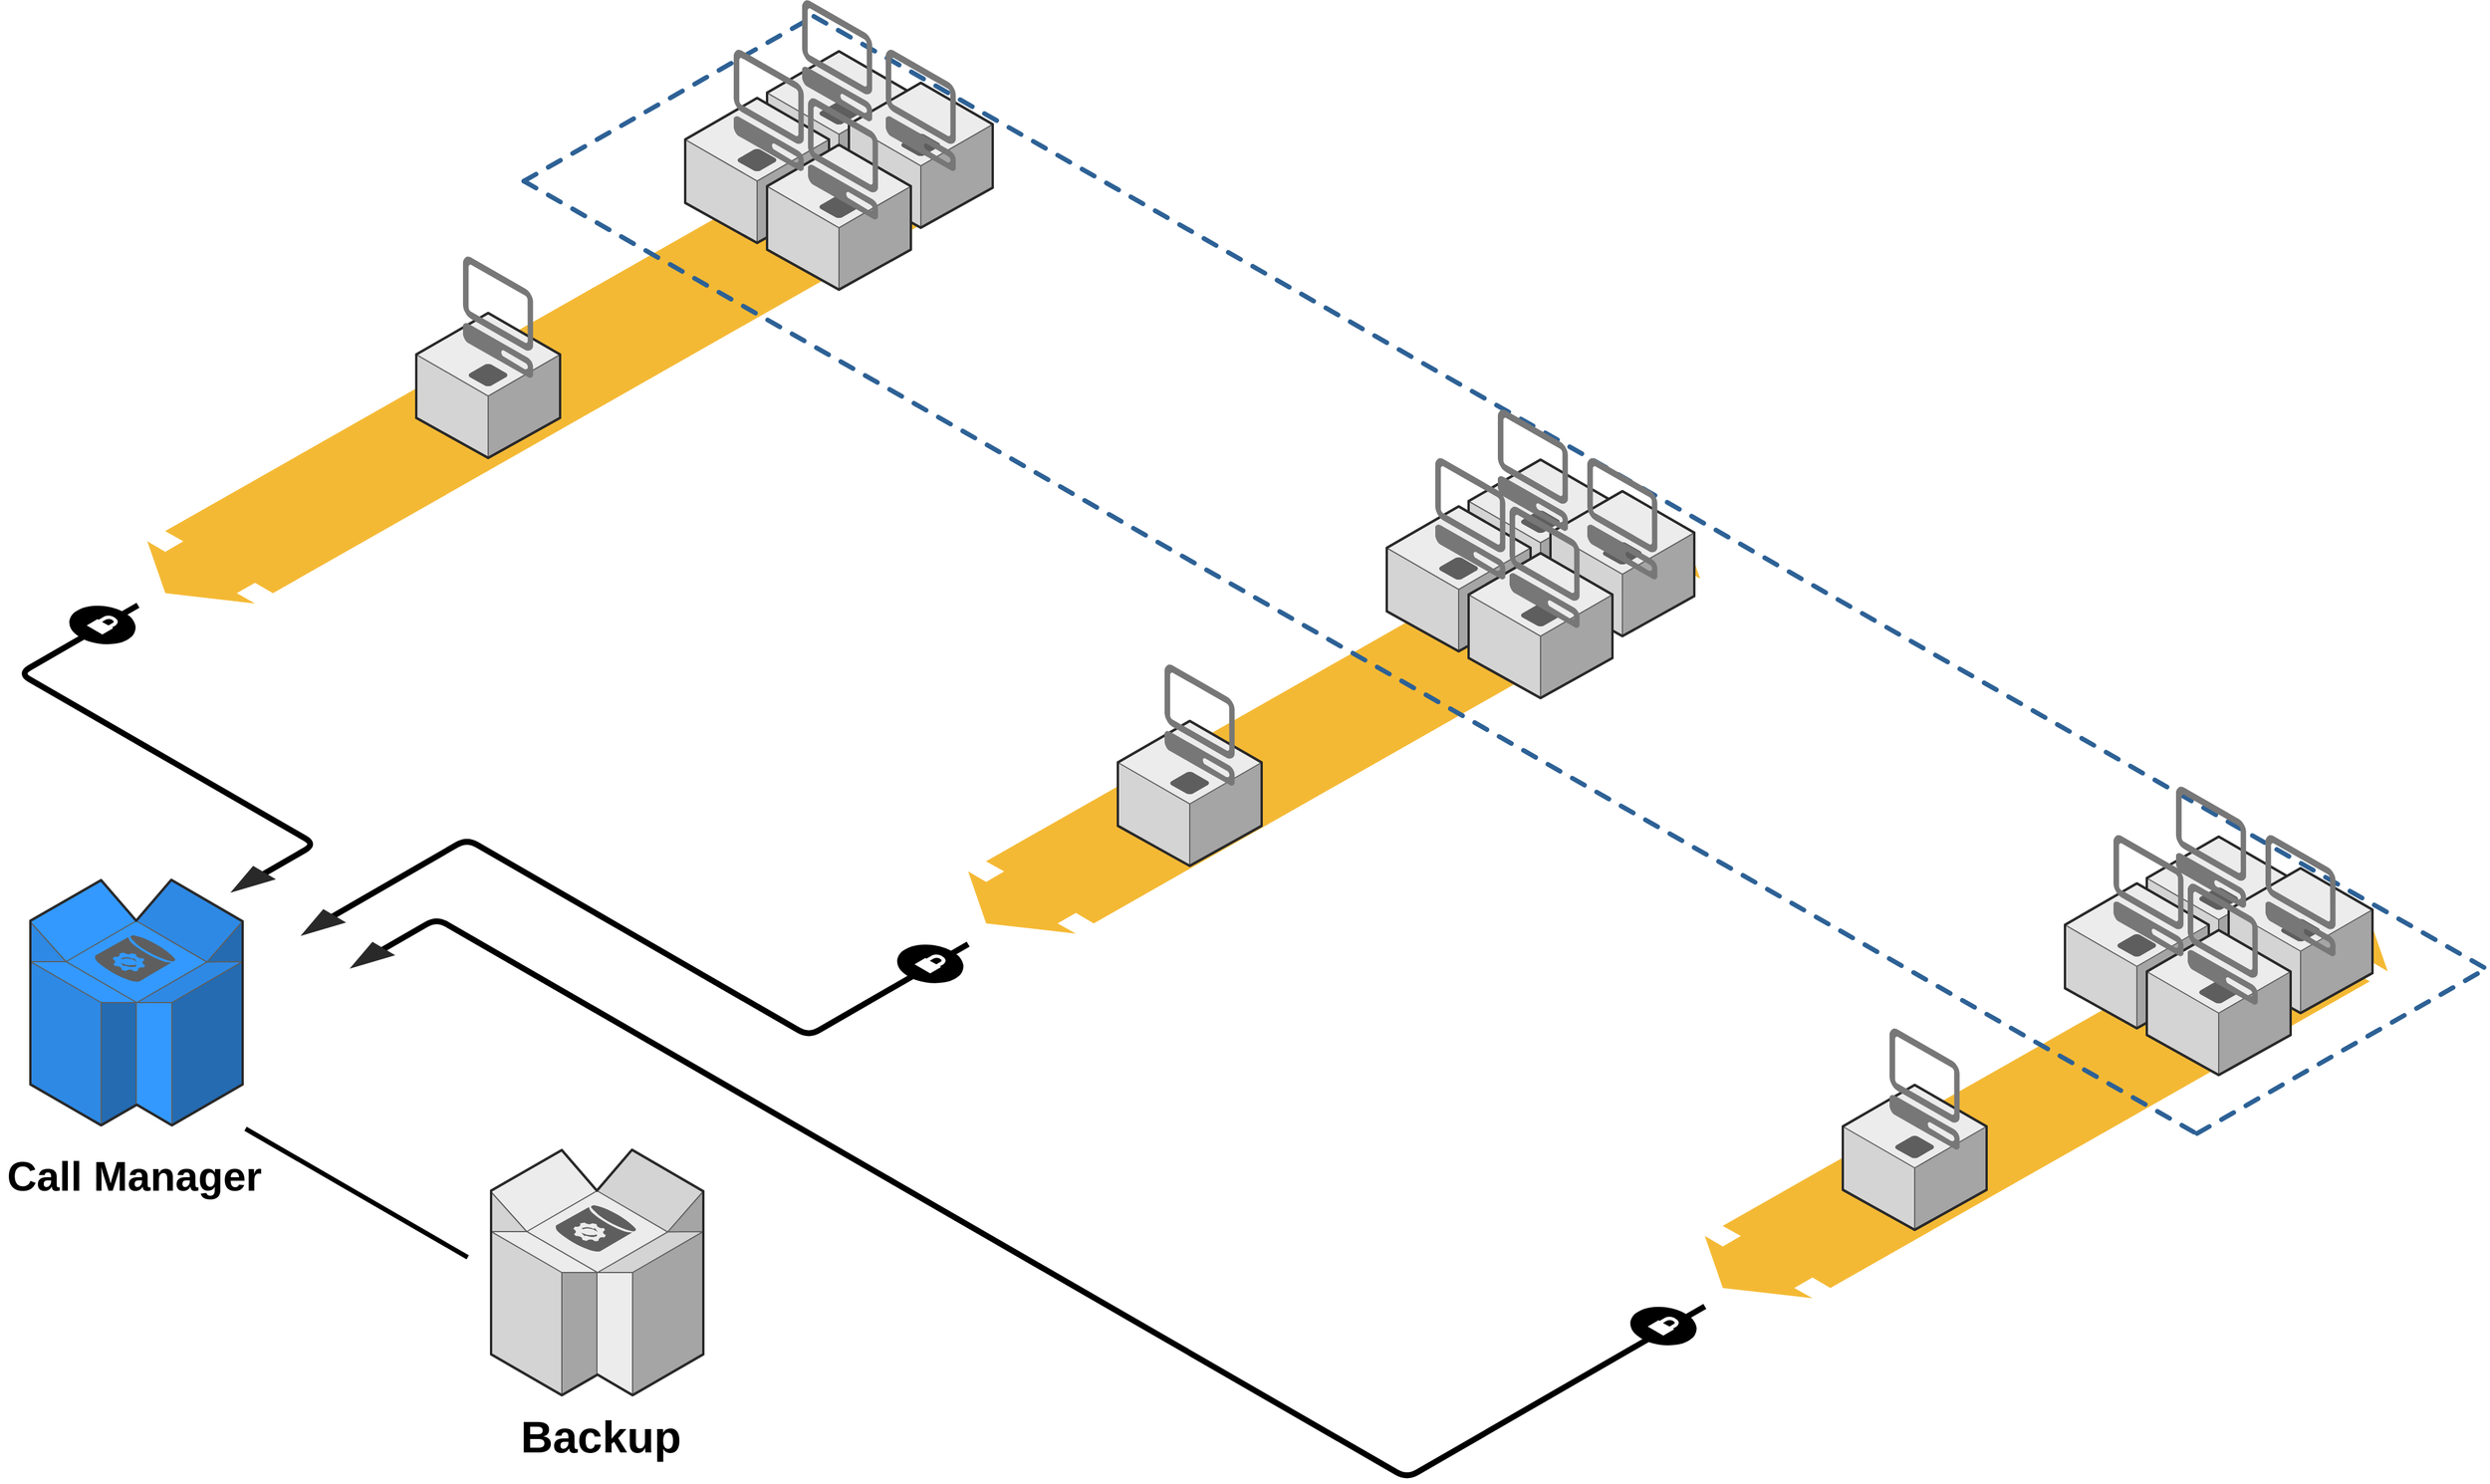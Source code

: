 <mxfile version="13.8.0" type="device"><diagram name="Page-1" id="aaaa8250-4180-3840-79b5-4cada1eebb92"><mxGraphModel dx="3555" dy="1985" grid="1" gridSize="10" guides="1" tooltips="1" connect="1" arrows="1" fold="1" page="1" pageScale="1" pageWidth="850" pageHeight="1100" background="#ffffff" math="0" shadow="0"><root><mxCell id="0"/><mxCell id="1" parent="0"/><mxCell id="d5ac148becb70bc-7" value="" style="verticalLabelPosition=bottom;html=1;verticalAlign=top;strokeWidth=1;dashed=0;shape=mxgraph.aws3d.flatDoubleEdge;fillColor=#000000;aspect=fixed;rounded=1;shadow=0;comic=0;fontFamily=Verdana;fontSize=12;flipV=1;" parent="1" vertex="1"><mxGeometry x="1638" y="1252" width="584" height="333" as="geometry"/></mxCell><mxCell id="1a8abee3a6cfdf20-38" value="" style="verticalLabelPosition=bottom;html=1;verticalAlign=top;strokeWidth=1;dashed=0;shape=mxgraph.aws3d.flatDoubleEdge;fillColor=#000000;aspect=fixed;rounded=1;shadow=0;comic=0;fontFamily=Verdana;fontSize=12;flipV=1;" parent="1" vertex="1"><mxGeometry x="1008" y="916" width="626" height="357" as="geometry"/></mxCell><mxCell id="1a8abee3a6cfdf20-28" value="" style="verticalLabelPosition=bottom;html=1;verticalAlign=top;strokeWidth=1;dashed=0;shape=mxgraph.aws3d.flatDoubleEdge;fillColor=#000000;aspect=fixed;rounded=1;shadow=0;comic=0;fontFamily=Verdana;fontSize=12;flipV=1;" parent="1" vertex="1"><mxGeometry x="306" y="594" width="695.12" height="396.44" as="geometry"/></mxCell><mxCell id="1a8abee3a6cfdf20-3" value="" style="edgeStyle=isometricEdgeStyle;endArrow=none;html=1;labelBackgroundColor=none;strokeWidth=5;fontFamily=Verdana;fontSize=12" parent="1" edge="1"><mxGeometry width="50" height="100" relative="1" as="geometry"><mxPoint x="388" y="1232" as="sourcePoint"/><mxPoint x="298" y="992" as="targetPoint"/><Array as="points"><mxPoint x="338" y="1132"/></Array></mxGeometry></mxCell><mxCell id="1a8abee3a6cfdf20-4" value="" style="verticalLabelPosition=bottom;html=1;verticalAlign=top;strokeWidth=1;dashed=0;shape=mxgraph.aws3d.dynamoDb;strokeColor=#5E5E5E;aspect=fixed;rounded=1;shadow=0;comic=0;fontSize=12;fillColor=#3399FF;" parent="1" vertex="1"><mxGeometry x="206" y="1227" width="181.5" height="210" as="geometry"/></mxCell><mxCell id="1a8abee3a6cfdf20-5" value="" style="edgeStyle=isometricEdgeStyle;endArrow=none;html=1;labelBackgroundColor=none;strokeColor=#000000;strokeWidth=5;fontFamily=Verdana;fontSize=12" parent="1" edge="1"><mxGeometry width="50" height="100" relative="1" as="geometry"><mxPoint x="458" y="1262" as="sourcePoint"/><mxPoint x="1008" y="1282" as="targetPoint"/><Array as="points"><mxPoint x="718" y="1272"/></Array></mxGeometry></mxCell><mxCell id="1a8abee3a6cfdf20-16" value="" style="verticalLabelPosition=bottom;html=1;verticalAlign=top;strokeWidth=1;dashed=0;shape=mxgraph.aws3d.application_server;fillColor=#ECECEC;strokeColor=#5E5E5E;aspect=fixed;rounded=1;shadow=0;comic=0;fontSize=12" parent="1" vertex="1"><mxGeometry x="1136" y="1091" width="123" height="124" as="geometry"/></mxCell><mxCell id="1a8abee3a6cfdf20-25" value="" style="verticalLabelPosition=bottom;html=1;verticalAlign=top;strokeWidth=1;dashed=0;shape=mxgraph.aws3d.arrowhead;aspect=fixed;rounded=1;shadow=0;comic=0;fillColor=none;fontFamily=Verdana;fontSize=12;fontColor=#000000;flipV=1;" parent="1" vertex="1"><mxGeometry x="377" y="1215" width="39" height="23" as="geometry"/></mxCell><mxCell id="1a8abee3a6cfdf20-27" value="" style="verticalLabelPosition=bottom;html=1;verticalAlign=top;strokeWidth=1;dashed=0;shape=mxgraph.aws3d.arrowhead;aspect=fixed;rounded=1;shadow=0;comic=0;fillColor=none;fontFamily=Verdana;fontSize=12;fontColor=#000000;flipV=1;" parent="1" vertex="1"><mxGeometry x="437" y="1252" width="39" height="23" as="geometry"/></mxCell><mxCell id="1a8abee3a6cfdf20-1" value="" style="verticalLabelPosition=bottom;html=1;verticalAlign=top;strokeWidth=1;dashed=0;shape=mxgraph.aws3d.secureConnection;fillColor=#000000;strokeColor=#ffffff;aspect=fixed;rounded=1;shadow=0;comic=0;fontSize=12" parent="1" vertex="1"><mxGeometry x="239" y="992" width="57.0" height="34" as="geometry"/></mxCell><mxCell id="d5ac148becb70bc-8" value="" style="verticalLabelPosition=bottom;html=1;verticalAlign=top;strokeWidth=1;dashed=0;shape=mxgraph.aws3d.dashedArrowlessEdge;aspect=fixed;rounded=1;shadow=0;comic=0;fontFamily=Verdana;fontSize=12" parent="1" vertex="1"><mxGeometry x="876" y="488" width="1432" height="816" as="geometry"/></mxCell><mxCell id="d5ac148becb70bc-9" value="" style="verticalLabelPosition=bottom;html=1;verticalAlign=top;strokeWidth=1;dashed=0;shape=mxgraph.aws3d.dashedArrowlessEdge;aspect=fixed;rounded=1;shadow=0;comic=0;fontFamily=Verdana;fontSize=12" parent="1" vertex="1"><mxGeometry x="628" y="629" width="1432" height="816" as="geometry"/></mxCell><mxCell id="d5ac148becb70bc-10" value="" style="verticalLabelPosition=bottom;html=1;verticalAlign=top;strokeWidth=1;dashed=0;shape=mxgraph.aws3d.dashedArrowlessEdge;fillColor=#000000;aspect=fixed;rounded=1;shadow=0;comic=0;fontFamily=Verdana;fontSize=12;fontColor=#000000;flipV=1;" parent="1" vertex="1"><mxGeometry x="628" y="488" width="248" height="141" as="geometry"/></mxCell><mxCell id="d5ac148becb70bc-12" value="" style="verticalLabelPosition=bottom;html=1;verticalAlign=top;strokeWidth=1;dashed=0;shape=mxgraph.aws3d.dashedArrowlessEdge;aspect=fixed;rounded=1;shadow=0;comic=0;fontFamily=Verdana;fontSize=12;flipV=1;" parent="1" vertex="1"><mxGeometry x="2059" y="1302" width="249" height="142" as="geometry"/></mxCell><mxCell id="1a8abee3a6cfdf20-2" value="" style="verticalLabelPosition=bottom;html=1;verticalAlign=top;strokeWidth=1;dashed=0;shape=mxgraph.aws3d.secureConnection;fillColor=#000000;strokeColor=#ffffff;aspect=fixed;rounded=1;shadow=0;comic=0;fontSize=12" parent="1" vertex="1"><mxGeometry x="947" y="1282" width="57.0" height="34" as="geometry"/></mxCell><mxCell id="d5ac148becb70bc-14" value="" style="edgeStyle=isometricEdgeStyle;endArrow=none;html=1;labelBackgroundColor=none;strokeWidth=5;fontFamily=Verdana;fontSize=12" parent="1" edge="1"><mxGeometry width="50" height="100" relative="1" as="geometry"><mxPoint x="498" y="1292" as="sourcePoint"/><mxPoint x="1638" y="1592" as="targetPoint"/><Array as="points"><mxPoint x="938" y="1482"/></Array></mxGeometry></mxCell><mxCell id="d5ac148becb70bc-15" value="" style="verticalLabelPosition=bottom;html=1;verticalAlign=top;strokeWidth=1;dashed=0;shape=mxgraph.aws3d.arrowhead;aspect=fixed;rounded=1;shadow=0;comic=0;fillColor=none;fontFamily=Verdana;fontSize=12;fontColor=#000000;flipV=1;" parent="1" vertex="1"><mxGeometry x="479" y="1280" width="39" height="23" as="geometry"/></mxCell><mxCell id="d5ac148becb70bc-16" value="" style="verticalLabelPosition=bottom;html=1;verticalAlign=top;strokeWidth=1;dashed=0;shape=mxgraph.aws3d.secureConnection;fillColor=#000000;strokeColor=#ffffff;aspect=fixed;rounded=1;shadow=0;comic=0;fontSize=12" parent="1" vertex="1"><mxGeometry x="1574" y="1592" width="57.0" height="34" as="geometry"/></mxCell><mxCell id="fBP6QJSI6LXI2D-AkFCz-2" value="" style="verticalLabelPosition=bottom;html=1;verticalAlign=top;strokeWidth=1;align=center;outlineConnect=0;dashed=0;outlineConnect=0;shape=mxgraph.aws3d.client;aspect=fixed;strokeColor=none;fillColor=#777777;" vertex="1" parent="1"><mxGeometry x="1176" y="1042.5" width="60" height="104" as="geometry"/></mxCell><mxCell id="fBP6QJSI6LXI2D-AkFCz-36" value="" style="verticalLabelPosition=bottom;html=1;verticalAlign=top;strokeWidth=1;dashed=0;shape=mxgraph.aws3d.application_server;fillColor=#ECECEC;strokeColor=#5E5E5E;aspect=fixed;rounded=1;shadow=0;comic=0;fontSize=12" vertex="1" parent="1"><mxGeometry x="836" y="517.9" width="123" height="124" as="geometry"/></mxCell><mxCell id="fBP6QJSI6LXI2D-AkFCz-37" value="" style="verticalLabelPosition=bottom;html=1;verticalAlign=top;strokeWidth=1;dashed=0;shape=mxgraph.aws3d.application_server;fillColor=#ECECEC;strokeColor=#5E5E5E;aspect=fixed;rounded=1;shadow=0;comic=0;fontSize=12" vertex="1" parent="1"><mxGeometry x="766" y="557.9" width="123" height="124" as="geometry"/></mxCell><mxCell id="fBP6QJSI6LXI2D-AkFCz-38" value="" style="verticalLabelPosition=bottom;html=1;verticalAlign=top;strokeWidth=1;dashed=0;shape=mxgraph.aws3d.application_server;fillColor=#ECECEC;strokeColor=#5E5E5E;aspect=fixed;rounded=1;shadow=0;comic=0;fontSize=12" vertex="1" parent="1"><mxGeometry x="906" y="544.9" width="123" height="124" as="geometry"/></mxCell><mxCell id="fBP6QJSI6LXI2D-AkFCz-39" value="" style="verticalLabelPosition=bottom;html=1;verticalAlign=top;strokeWidth=1;dashed=0;shape=mxgraph.aws3d.application_server;fillColor=#ECECEC;strokeColor=#5E5E5E;aspect=fixed;rounded=1;shadow=0;comic=0;fontSize=12" vertex="1" parent="1"><mxGeometry x="836" y="597.9" width="123" height="124" as="geometry"/></mxCell><mxCell id="fBP6QJSI6LXI2D-AkFCz-40" value="" style="verticalLabelPosition=bottom;html=1;verticalAlign=top;strokeWidth=1;align=center;outlineConnect=0;dashed=0;outlineConnect=0;shape=mxgraph.aws3d.client;aspect=fixed;strokeColor=none;fillColor=#777777;" vertex="1" parent="1"><mxGeometry x="866" y="474" width="60" height="104" as="geometry"/></mxCell><mxCell id="fBP6QJSI6LXI2D-AkFCz-41" value="" style="verticalLabelPosition=bottom;html=1;verticalAlign=top;strokeWidth=1;align=center;outlineConnect=0;dashed=0;outlineConnect=0;shape=mxgraph.aws3d.client;aspect=fixed;strokeColor=none;fillColor=#777777;" vertex="1" parent="1"><mxGeometry x="807.5" y="516.4" width="60" height="104" as="geometry"/></mxCell><mxCell id="fBP6QJSI6LXI2D-AkFCz-42" value="" style="verticalLabelPosition=bottom;html=1;verticalAlign=top;strokeWidth=1;align=center;outlineConnect=0;dashed=0;outlineConnect=0;shape=mxgraph.aws3d.client;aspect=fixed;strokeColor=none;fillColor=#777777;" vertex="1" parent="1"><mxGeometry x="937.5" y="516.4" width="60" height="104" as="geometry"/></mxCell><mxCell id="fBP6QJSI6LXI2D-AkFCz-43" value="" style="verticalLabelPosition=bottom;html=1;verticalAlign=top;strokeWidth=1;align=center;outlineConnect=0;dashed=0;outlineConnect=0;shape=mxgraph.aws3d.client;aspect=fixed;strokeColor=none;fillColor=#777777;" vertex="1" parent="1"><mxGeometry x="871" y="557.9" width="60" height="104" as="geometry"/></mxCell><mxCell id="fBP6QJSI6LXI2D-AkFCz-44" value="" style="verticalLabelPosition=bottom;html=1;verticalAlign=top;strokeWidth=1;dashed=0;shape=mxgraph.aws3d.application_server;fillColor=#ECECEC;strokeColor=#5E5E5E;aspect=fixed;rounded=1;shadow=0;comic=0;fontSize=12" vertex="1" parent="1"><mxGeometry x="1436" y="867.4" width="123" height="124" as="geometry"/></mxCell><mxCell id="fBP6QJSI6LXI2D-AkFCz-45" value="" style="verticalLabelPosition=bottom;html=1;verticalAlign=top;strokeWidth=1;dashed=0;shape=mxgraph.aws3d.application_server;fillColor=#ECECEC;strokeColor=#5E5E5E;aspect=fixed;rounded=1;shadow=0;comic=0;fontSize=12" vertex="1" parent="1"><mxGeometry x="1366" y="907.4" width="123" height="124" as="geometry"/></mxCell><mxCell id="fBP6QJSI6LXI2D-AkFCz-46" value="" style="verticalLabelPosition=bottom;html=1;verticalAlign=top;strokeWidth=1;dashed=0;shape=mxgraph.aws3d.application_server;fillColor=#ECECEC;strokeColor=#5E5E5E;aspect=fixed;rounded=1;shadow=0;comic=0;fontSize=12" vertex="1" parent="1"><mxGeometry x="1506" y="894.4" width="123" height="124" as="geometry"/></mxCell><mxCell id="fBP6QJSI6LXI2D-AkFCz-47" value="" style="verticalLabelPosition=bottom;html=1;verticalAlign=top;strokeWidth=1;dashed=0;shape=mxgraph.aws3d.application_server;fillColor=#ECECEC;strokeColor=#5E5E5E;aspect=fixed;rounded=1;shadow=0;comic=0;fontSize=12" vertex="1" parent="1"><mxGeometry x="1436" y="947.4" width="123" height="124" as="geometry"/></mxCell><mxCell id="fBP6QJSI6LXI2D-AkFCz-48" value="" style="verticalLabelPosition=bottom;html=1;verticalAlign=top;strokeWidth=1;align=center;outlineConnect=0;dashed=0;outlineConnect=0;shape=mxgraph.aws3d.client;aspect=fixed;strokeColor=none;fillColor=#777777;" vertex="1" parent="1"><mxGeometry x="1461" y="824.4" width="60" height="104" as="geometry"/></mxCell><mxCell id="fBP6QJSI6LXI2D-AkFCz-49" value="" style="verticalLabelPosition=bottom;html=1;verticalAlign=top;strokeWidth=1;align=center;outlineConnect=0;dashed=0;outlineConnect=0;shape=mxgraph.aws3d.client;aspect=fixed;strokeColor=none;fillColor=#777777;" vertex="1" parent="1"><mxGeometry x="1407.5" y="865.9" width="60" height="104" as="geometry"/></mxCell><mxCell id="fBP6QJSI6LXI2D-AkFCz-50" value="" style="verticalLabelPosition=bottom;html=1;verticalAlign=top;strokeWidth=1;align=center;outlineConnect=0;dashed=0;outlineConnect=0;shape=mxgraph.aws3d.client;aspect=fixed;strokeColor=none;fillColor=#777777;" vertex="1" parent="1"><mxGeometry x="1537.5" y="865.9" width="60" height="104" as="geometry"/></mxCell><mxCell id="fBP6QJSI6LXI2D-AkFCz-51" value="" style="verticalLabelPosition=bottom;html=1;verticalAlign=top;strokeWidth=1;align=center;outlineConnect=0;dashed=0;outlineConnect=0;shape=mxgraph.aws3d.client;aspect=fixed;strokeColor=none;fillColor=#777777;" vertex="1" parent="1"><mxGeometry x="1471" y="907.4" width="60" height="104" as="geometry"/></mxCell><mxCell id="fBP6QJSI6LXI2D-AkFCz-52" value="" style="verticalLabelPosition=bottom;html=1;verticalAlign=top;strokeWidth=1;dashed=0;shape=mxgraph.aws3d.application_server;fillColor=#ECECEC;strokeColor=#5E5E5E;aspect=fixed;rounded=1;shadow=0;comic=0;fontSize=12" vertex="1" parent="1"><mxGeometry x="2016" y="1190" width="123" height="124" as="geometry"/></mxCell><mxCell id="fBP6QJSI6LXI2D-AkFCz-53" value="" style="verticalLabelPosition=bottom;html=1;verticalAlign=top;strokeWidth=1;dashed=0;shape=mxgraph.aws3d.application_server;fillColor=#ECECEC;strokeColor=#5E5E5E;aspect=fixed;rounded=1;shadow=0;comic=0;fontSize=12" vertex="1" parent="1"><mxGeometry x="1946" y="1230" width="123" height="124" as="geometry"/></mxCell><mxCell id="fBP6QJSI6LXI2D-AkFCz-54" value="" style="verticalLabelPosition=bottom;html=1;verticalAlign=top;strokeWidth=1;dashed=0;shape=mxgraph.aws3d.application_server;fillColor=#ECECEC;strokeColor=#5E5E5E;aspect=fixed;rounded=1;shadow=0;comic=0;fontSize=12" vertex="1" parent="1"><mxGeometry x="2086" y="1217" width="123" height="124" as="geometry"/></mxCell><mxCell id="fBP6QJSI6LXI2D-AkFCz-55" value="" style="verticalLabelPosition=bottom;html=1;verticalAlign=top;strokeWidth=1;dashed=0;shape=mxgraph.aws3d.application_server;fillColor=#ECECEC;strokeColor=#5E5E5E;aspect=fixed;rounded=1;shadow=0;comic=0;fontSize=12" vertex="1" parent="1"><mxGeometry x="2016" y="1270" width="123" height="124" as="geometry"/></mxCell><mxCell id="fBP6QJSI6LXI2D-AkFCz-56" value="" style="verticalLabelPosition=bottom;html=1;verticalAlign=top;strokeWidth=1;align=center;outlineConnect=0;dashed=0;outlineConnect=0;shape=mxgraph.aws3d.client;aspect=fixed;strokeColor=none;fillColor=#777777;" vertex="1" parent="1"><mxGeometry x="2041" y="1147" width="60" height="104" as="geometry"/></mxCell><mxCell id="fBP6QJSI6LXI2D-AkFCz-57" value="" style="verticalLabelPosition=bottom;html=1;verticalAlign=top;strokeWidth=1;align=center;outlineConnect=0;dashed=0;outlineConnect=0;shape=mxgraph.aws3d.client;aspect=fixed;strokeColor=none;fillColor=#777777;" vertex="1" parent="1"><mxGeometry x="1987.5" y="1188.5" width="60" height="104" as="geometry"/></mxCell><mxCell id="fBP6QJSI6LXI2D-AkFCz-58" value="" style="verticalLabelPosition=bottom;html=1;verticalAlign=top;strokeWidth=1;align=center;outlineConnect=0;dashed=0;outlineConnect=0;shape=mxgraph.aws3d.client;aspect=fixed;strokeColor=none;fillColor=#777777;" vertex="1" parent="1"><mxGeometry x="2117.5" y="1188.5" width="60" height="104" as="geometry"/></mxCell><mxCell id="fBP6QJSI6LXI2D-AkFCz-59" value="" style="verticalLabelPosition=bottom;html=1;verticalAlign=top;strokeWidth=1;align=center;outlineConnect=0;dashed=0;outlineConnect=0;shape=mxgraph.aws3d.client;aspect=fixed;strokeColor=none;fillColor=#777777;" vertex="1" parent="1"><mxGeometry x="2051" y="1230" width="60" height="104" as="geometry"/></mxCell><mxCell id="fBP6QJSI6LXI2D-AkFCz-76" value="" style="verticalLabelPosition=bottom;html=1;verticalAlign=top;strokeWidth=1;dashed=0;shape=mxgraph.aws3d.application_server;fillColor=#ECECEC;strokeColor=#5E5E5E;aspect=fixed;rounded=1;shadow=0;comic=0;fontSize=12" vertex="1" parent="1"><mxGeometry x="1756" y="1402.5" width="123" height="124" as="geometry"/></mxCell><mxCell id="fBP6QJSI6LXI2D-AkFCz-77" value="" style="verticalLabelPosition=bottom;html=1;verticalAlign=top;strokeWidth=1;align=center;outlineConnect=0;dashed=0;outlineConnect=0;shape=mxgraph.aws3d.client;aspect=fixed;strokeColor=none;fillColor=#777777;" vertex="1" parent="1"><mxGeometry x="1796" y="1354" width="60" height="104" as="geometry"/></mxCell><mxCell id="fBP6QJSI6LXI2D-AkFCz-80" value="" style="verticalLabelPosition=bottom;html=1;verticalAlign=top;strokeWidth=1;dashed=0;shape=mxgraph.aws3d.application_server;fillColor=#ECECEC;strokeColor=#5E5E5E;aspect=fixed;rounded=1;shadow=0;comic=0;fontSize=12" vertex="1" parent="1"><mxGeometry x="536" y="741.9" width="123" height="124" as="geometry"/></mxCell><mxCell id="fBP6QJSI6LXI2D-AkFCz-81" value="" style="verticalLabelPosition=bottom;html=1;verticalAlign=top;strokeWidth=1;align=center;outlineConnect=0;dashed=0;outlineConnect=0;shape=mxgraph.aws3d.client;aspect=fixed;strokeColor=none;fillColor=#777777;" vertex="1" parent="1"><mxGeometry x="576" y="693.4" width="60" height="104" as="geometry"/></mxCell><mxCell id="fBP6QJSI6LXI2D-AkFCz-129" value="" style="verticalLabelPosition=bottom;html=1;verticalAlign=top;strokeWidth=1;align=center;outlineConnect=0;dashed=0;outlineConnect=0;shape=mxgraph.aws3d.dynamoDb;fillColor=#ECECEC;strokeColor=#5E5E5E;aspect=fixed;" vertex="1" parent="1"><mxGeometry x="600" y="1458" width="181.5" height="210" as="geometry"/></mxCell><mxCell id="fBP6QJSI6LXI2D-AkFCz-130" value="&lt;font size=&quot;1&quot;&gt;&lt;b style=&quot;font-size: 38px&quot;&gt;Backup&lt;/b&gt;&lt;/font&gt;" style="text;html=1;strokeColor=none;fillColor=none;align=center;verticalAlign=middle;whiteSpace=wrap;rounded=0;" vertex="1" parent="1"><mxGeometry x="642" y="1694" width="104" height="20" as="geometry"/></mxCell><mxCell id="fBP6QJSI6LXI2D-AkFCz-132" value="&lt;font style=&quot;font-size: 35px&quot;&gt;&lt;b&gt;Call Manager&lt;/b&gt;&lt;/font&gt;" style="text;html=1;strokeColor=none;fillColor=none;align=center;verticalAlign=middle;whiteSpace=wrap;rounded=0;" vertex="1" parent="1"><mxGeometry x="180" y="1470" width="230" height="20" as="geometry"/></mxCell><mxCell id="fBP6QJSI6LXI2D-AkFCz-134" value="" style="endArrow=none;html=1;strokeWidth=4;" edge="1" parent="1"><mxGeometry width="50" height="50" relative="1" as="geometry"><mxPoint x="390" y="1440" as="sourcePoint"/><mxPoint x="580" y="1550" as="targetPoint"/></mxGeometry></mxCell></root></mxGraphModel></diagram></mxfile>